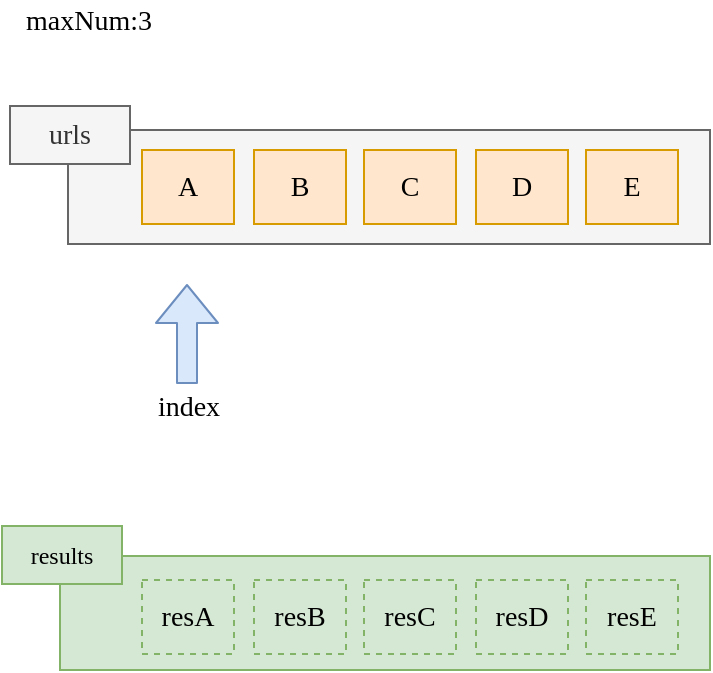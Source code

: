 <mxfile>
    <diagram id="tBpkeiycLeozT4MD3VOS" name="第 1 页">
        <mxGraphModel dx="818" dy="570" grid="0" gridSize="10" guides="1" tooltips="1" connect="1" arrows="1" fold="1" page="1" pageScale="1" pageWidth="827" pageHeight="1169" math="0" shadow="0">
            <root>
                <mxCell id="0"/>
                <mxCell id="1" parent="0"/>
                <mxCell id="2" value="" style="rounded=0;whiteSpace=wrap;html=1;fillColor=#f5f5f5;fontColor=#333333;strokeColor=#666666;" parent="1" vertex="1">
                    <mxGeometry x="219" y="127" width="321" height="57" as="geometry"/>
                </mxCell>
                <mxCell id="3" value="" style="rounded=0;whiteSpace=wrap;html=1;fillColor=#d5e8d4;strokeColor=#82b366;" parent="1" vertex="1">
                    <mxGeometry x="215" y="340" width="325" height="57" as="geometry"/>
                </mxCell>
                <mxCell id="9" value="urls" style="rounded=0;whiteSpace=wrap;html=1;fontFamily=Roboto Mono;fontSize=14;fillColor=#f5f5f5;fontColor=#333333;strokeColor=#666666;" parent="1" vertex="1">
                    <mxGeometry x="190" y="115" width="60" height="29" as="geometry"/>
                </mxCell>
                <mxCell id="10" value="results" style="rounded=0;whiteSpace=wrap;html=1;fontFamily=Roboto Mono;fontSize=12;fillColor=#d5e8d4;strokeColor=#82b366;" parent="1" vertex="1">
                    <mxGeometry x="186" y="325" width="60" height="29" as="geometry"/>
                </mxCell>
                <mxCell id="23" value="resA" style="rounded=0;whiteSpace=wrap;html=1;fillColor=#d5e8d4;strokeColor=#82b366;fontFamily=Roboto Mono;fontSize=14;dashed=1;" parent="1" vertex="1">
                    <mxGeometry x="256" y="352" width="46" height="37" as="geometry"/>
                </mxCell>
                <mxCell id="24" value="resB" style="rounded=0;whiteSpace=wrap;html=1;fillColor=#d5e8d4;strokeColor=#82b366;fontFamily=Roboto Mono;fontSize=14;dashed=1;" parent="1" vertex="1">
                    <mxGeometry x="312" y="352" width="46" height="37" as="geometry"/>
                </mxCell>
                <mxCell id="25" value="resC" style="rounded=0;whiteSpace=wrap;html=1;fillColor=#d5e8d4;strokeColor=#82b366;fontFamily=Roboto Mono;fontSize=14;dashed=1;" parent="1" vertex="1">
                    <mxGeometry x="367" y="352" width="46" height="37" as="geometry"/>
                </mxCell>
                <mxCell id="26" value="resD" style="rounded=0;whiteSpace=wrap;html=1;fillColor=#d5e8d4;strokeColor=#82b366;fontFamily=Roboto Mono;fontSize=14;dashed=1;" parent="1" vertex="1">
                    <mxGeometry x="423" y="352" width="46" height="37" as="geometry"/>
                </mxCell>
                <mxCell id="27" value="resE" style="rounded=0;whiteSpace=wrap;html=1;fillColor=#d5e8d4;strokeColor=#82b366;fontFamily=Roboto Mono;fontSize=14;dashed=1;" parent="1" vertex="1">
                    <mxGeometry x="478" y="352" width="46" height="37" as="geometry"/>
                </mxCell>
                <mxCell id="29" value="maxNum:3" style="text;html=1;align=center;verticalAlign=middle;resizable=0;points=[];autosize=1;strokeColor=none;fillColor=none;fontSize=14;fontFamily=Roboto Mono;" parent="1" vertex="1">
                    <mxGeometry x="190" y="62" width="77" height="21" as="geometry"/>
                </mxCell>
                <mxCell id="32" value="" style="group" parent="1" vertex="1" connectable="0">
                    <mxGeometry x="253" y="204" width="52" height="72" as="geometry"/>
                </mxCell>
                <mxCell id="30" value="" style="shape=flexArrow;endArrow=classic;html=1;fontFamily=Roboto Mono;fontSize=14;strokeColor=#6c8ebf;curved=1;fillColor=#dae8fc;" parent="32" edge="1">
                    <mxGeometry width="50" height="50" relative="1" as="geometry">
                        <mxPoint x="25.5" y="50" as="sourcePoint"/>
                        <mxPoint x="25.5" as="targetPoint"/>
                    </mxGeometry>
                </mxCell>
                <mxCell id="31" value="index" style="text;html=1;align=center;verticalAlign=middle;resizable=0;points=[];autosize=1;strokeColor=none;fillColor=none;fontSize=14;fontFamily=Roboto Mono;" parent="32" vertex="1">
                    <mxGeometry y="51" width="52" height="21" as="geometry"/>
                </mxCell>
                <mxCell id="4" value="A" style="rounded=0;whiteSpace=wrap;html=1;fillColor=#ffe6cc;strokeColor=#d79b00;fontFamily=Roboto Mono;fontSize=14;" parent="1" vertex="1">
                    <mxGeometry x="256" y="137" width="46" height="37" as="geometry"/>
                </mxCell>
                <mxCell id="5" value="B" style="rounded=0;whiteSpace=wrap;html=1;fillColor=#ffe6cc;strokeColor=#d79b00;fontFamily=Roboto Mono;fontSize=14;" parent="1" vertex="1">
                    <mxGeometry x="312" y="137" width="46" height="37" as="geometry"/>
                </mxCell>
                <mxCell id="6" value="C" style="rounded=0;whiteSpace=wrap;html=1;fillColor=#ffe6cc;strokeColor=#d79b00;fontFamily=Roboto Mono;fontSize=14;" parent="1" vertex="1">
                    <mxGeometry x="367" y="137" width="46" height="37" as="geometry"/>
                </mxCell>
                <mxCell id="7" value="D" style="rounded=0;whiteSpace=wrap;html=1;fillColor=#ffe6cc;strokeColor=#d79b00;fontFamily=Roboto Mono;fontSize=14;" parent="1" vertex="1">
                    <mxGeometry x="423" y="137" width="46" height="37" as="geometry"/>
                </mxCell>
                <mxCell id="8" value="E" style="rounded=0;whiteSpace=wrap;html=1;fillColor=#ffe6cc;strokeColor=#d79b00;fontFamily=Roboto Mono;fontSize=14;" parent="1" vertex="1">
                    <mxGeometry x="478" y="137" width="46" height="37" as="geometry"/>
                </mxCell>
            </root>
        </mxGraphModel>
    </diagram>
</mxfile>